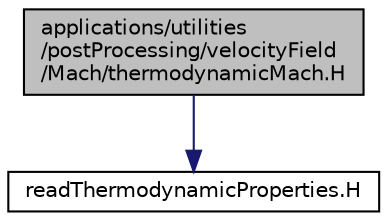 digraph "applications/utilities/postProcessing/velocityField/Mach/thermodynamicMach.H"
{
  bgcolor="transparent";
  edge [fontname="Helvetica",fontsize="10",labelfontname="Helvetica",labelfontsize="10"];
  node [fontname="Helvetica",fontsize="10",shape=record];
  Node1 [label="applications/utilities\l/postProcessing/velocityField\l/Mach/thermodynamicMach.H",height=0.2,width=0.4,color="black", fillcolor="grey75", style="filled", fontcolor="black"];
  Node1 -> Node2 [color="midnightblue",fontsize="10",style="solid",fontname="Helvetica"];
  Node2 [label="readThermodynamicProperties.H",height=0.2,width=0.4,color="black",URL="$a04549.html"];
}
